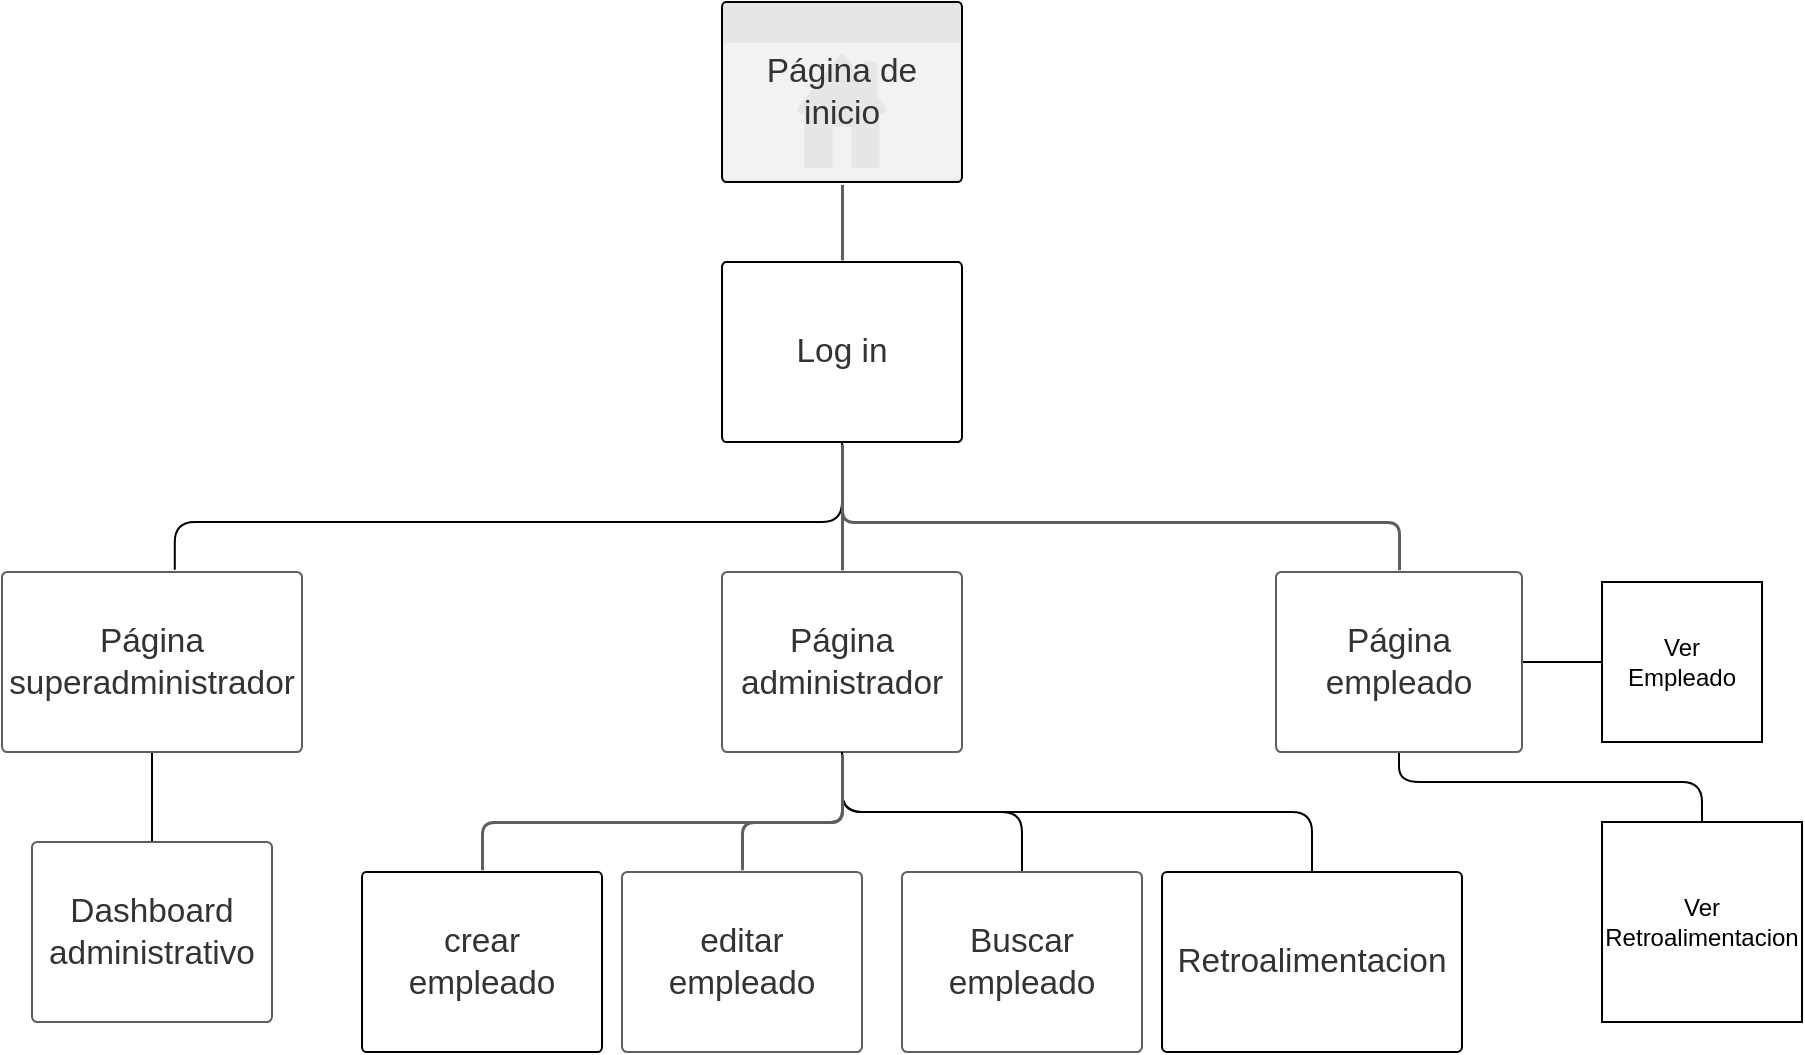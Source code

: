<mxfile version="15.4.1" type="github">
  <diagram id="prtHgNgQTEPvFCAcTncT" name="Mapa_navegabilidad">
    <mxGraphModel dx="1483" dy="781" grid="1" gridSize="10" guides="1" tooltips="1" connect="1" arrows="1" fold="1" page="1" pageScale="1" pageWidth="827" pageHeight="1169" math="0" shadow="0">
      <root>
        <mxCell id="0" />
        <mxCell id="1" parent="0" />
        <mxCell id="Lz6ceOsx05mpx3qVSabF-19" style="edgeStyle=orthogonalEdgeStyle;rounded=1;orthogonalLoop=1;jettySize=auto;html=1;entryX=0.576;entryY=-0.013;entryDx=0;entryDy=0;entryPerimeter=0;endArrow=none;endFill=0;" edge="1" parent="1" source="Lz6ceOsx05mpx3qVSabF-1" target="Lz6ceOsx05mpx3qVSabF-2">
          <mxGeometry relative="1" as="geometry">
            <Array as="points">
              <mxPoint x="430" y="280" />
              <mxPoint x="96" y="280" />
            </Array>
          </mxGeometry>
        </mxCell>
        <UserObject label="Log in" lucidchartObjectId="zCIeo~BGMiuJ" id="Lz6ceOsx05mpx3qVSabF-1">
          <mxCell style="html=1;overflow=block;blockSpacing=1;whiteSpace=wrap;shape=mxgraph.sitemap.sitemap;strokeColor=#000000;fillColor=none;whiteSpace=wrap;fontSize=16.7;fontColor=#333333;align=center;spacing=3.8;strokeOpacity=100;rounded=1;absoluteArcSize=1;arcSize=9;strokeWidth=1;" vertex="1" parent="1">
            <mxGeometry x="370" y="150" width="120" height="90" as="geometry" />
          </mxCell>
        </UserObject>
        <mxCell id="Lz6ceOsx05mpx3qVSabF-20" style="edgeStyle=orthogonalEdgeStyle;rounded=0;orthogonalLoop=1;jettySize=auto;html=1;entryX=0.5;entryY=0;entryDx=0;entryDy=0;endArrow=none;endFill=0;" edge="1" parent="1" source="Lz6ceOsx05mpx3qVSabF-2" target="Lz6ceOsx05mpx3qVSabF-15">
          <mxGeometry relative="1" as="geometry" />
        </mxCell>
        <mxCell id="Lz6ceOsx05mpx3qVSabF-2" value="Página superadministrador" style="html=1;overflow=block;blockSpacing=1;whiteSpace=wrap;rounded=1;arcSize=3;strokeColor=#5e5e5e;strokeOpacity=100;strokeWidth=1;whiteSpace=wrap;fontSize=16.7;fontColor=#333333;align=center;spacing=3.8;whiteSpace=wrap;" vertex="1" parent="1">
          <mxGeometry x="10" y="305" width="150" height="90" as="geometry" />
        </mxCell>
        <mxCell id="Lz6ceOsx05mpx3qVSabF-21" style="edgeStyle=orthogonalEdgeStyle;rounded=1;orthogonalLoop=1;jettySize=auto;html=1;entryX=0.5;entryY=0;entryDx=0;entryDy=0;endArrow=none;endFill=0;" edge="1" parent="1" source="Lz6ceOsx05mpx3qVSabF-3" target="Lz6ceOsx05mpx3qVSabF-11">
          <mxGeometry relative="1" as="geometry" />
        </mxCell>
        <mxCell id="Lz6ceOsx05mpx3qVSabF-3" value="Página administrador" style="html=1;overflow=block;blockSpacing=1;whiteSpace=wrap;rounded=1;arcSize=3;strokeColor=#5e5e5e;strokeOpacity=100;strokeWidth=1;whiteSpace=wrap;fontSize=16.7;fontColor=#333333;align=center;spacing=3.8;whiteSpace=wrap;" vertex="1" parent="1">
          <mxGeometry x="370" y="305" width="120" height="90" as="geometry" />
        </mxCell>
        <UserObject label="" lucidchartObjectId="zCIemD5Ue1uN" id="Lz6ceOsx05mpx3qVSabF-4">
          <mxCell style="html=1;jettySize=18;whiteSpace=wrap;fontSize=13;strokeColor=#5E5E5E;strokeWidth=1.5;rounded=1;arcSize=12;edgeStyle=orthogonalEdgeStyle;startArrow=none;;endArrow=none;;exitX=0.5;exitY=1.013;exitPerimeter=0;entryX=0.5;entryY=-0.012;entryPerimeter=0;" edge="1" parent="1" source="Lz6ceOsx05mpx3qVSabF-1" target="Lz6ceOsx05mpx3qVSabF-3">
            <mxGeometry width="100" height="100" relative="1" as="geometry">
              <Array as="points" />
            </mxGeometry>
          </mxCell>
        </UserObject>
        <mxCell id="Lz6ceOsx05mpx3qVSabF-16" style="edgeStyle=orthogonalEdgeStyle;rounded=1;orthogonalLoop=1;jettySize=auto;html=1;entryX=0.5;entryY=0;entryDx=0;entryDy=0;entryPerimeter=0;endArrow=none;endFill=0;exitX=0.5;exitY=1;exitDx=0;exitDy=0;" edge="1" parent="1" source="Lz6ceOsx05mpx3qVSabF-3" target="Lz6ceOsx05mpx3qVSabF-14">
          <mxGeometry relative="1" as="geometry" />
        </mxCell>
        <mxCell id="Lz6ceOsx05mpx3qVSabF-18" style="edgeStyle=orthogonalEdgeStyle;rounded=0;orthogonalLoop=1;jettySize=auto;html=1;entryX=0;entryY=0.5;entryDx=0;entryDy=0;endArrow=none;endFill=0;" edge="1" parent="1" source="Lz6ceOsx05mpx3qVSabF-5" target="Lz6ceOsx05mpx3qVSabF-17">
          <mxGeometry relative="1" as="geometry" />
        </mxCell>
        <mxCell id="Lz6ceOsx05mpx3qVSabF-23" style="edgeStyle=orthogonalEdgeStyle;rounded=1;orthogonalLoop=1;jettySize=auto;html=1;entryX=0.5;entryY=0;entryDx=0;entryDy=0;endArrow=none;endFill=0;" edge="1" parent="1" source="Lz6ceOsx05mpx3qVSabF-5" target="Lz6ceOsx05mpx3qVSabF-22">
          <mxGeometry relative="1" as="geometry">
            <Array as="points">
              <mxPoint x="709" y="410" />
              <mxPoint x="860" y="410" />
            </Array>
          </mxGeometry>
        </mxCell>
        <mxCell id="Lz6ceOsx05mpx3qVSabF-5" value="Página empleado" style="html=1;overflow=block;blockSpacing=1;whiteSpace=wrap;rounded=1;arcSize=3;strokeColor=#5e5e5e;strokeOpacity=100;strokeWidth=1;whiteSpace=wrap;fontSize=16.7;fontColor=#333333;align=center;spacing=3.8;whiteSpace=wrap;" vertex="1" parent="1">
          <mxGeometry x="647" y="305" width="123" height="90" as="geometry" />
        </mxCell>
        <UserObject label="" lucidchartObjectId="zCIegQiOHWow" id="Lz6ceOsx05mpx3qVSabF-6">
          <mxCell style="html=1;jettySize=18;whiteSpace=wrap;fontSize=13;strokeColor=#5E5E5E;strokeWidth=1.5;rounded=1;arcSize=12;edgeStyle=orthogonalEdgeStyle;startArrow=none;;endArrow=none;;exitX=0.5;exitY=1.013;exitPerimeter=0;entryX=0.5;entryY=-0.013;entryPerimeter=0;" edge="1" parent="1" source="Lz6ceOsx05mpx3qVSabF-1" target="Lz6ceOsx05mpx3qVSabF-5">
            <mxGeometry width="100" height="100" relative="1" as="geometry">
              <Array as="points">
                <mxPoint x="430" y="280" />
                <mxPoint x="709" y="280" />
              </Array>
            </mxGeometry>
          </mxCell>
        </UserObject>
        <UserObject label="" lucidchartObjectId="zCIerGAZHZ3q" id="Lz6ceOsx05mpx3qVSabF-7">
          <mxCell style="html=1;jettySize=18;whiteSpace=wrap;fontSize=13;strokeColor=#5E5E5E;strokeWidth=1.5;rounded=1;arcSize=12;edgeStyle=orthogonalEdgeStyle;startArrow=none;;endArrow=none;;exitX=0.5;exitY=1.013;exitPerimeter=0;entryX=0.5;entryY=-0.012;entryPerimeter=0;" edge="1" parent="1" source="Lz6ceOsx05mpx3qVSabF-3" target="Lz6ceOsx05mpx3qVSabF-8">
            <mxGeometry width="100" height="100" relative="1" as="geometry">
              <Array as="points">
                <mxPoint x="430" y="430" />
                <mxPoint x="250" y="430" />
              </Array>
            </mxGeometry>
          </mxCell>
        </UserObject>
        <UserObject label="crear empleado" lucidchartObjectId="zCIeUu~P4Kyo" id="Lz6ceOsx05mpx3qVSabF-8">
          <mxCell style="html=1;overflow=block;blockSpacing=1;whiteSpace=wrap;shape=mxgraph.sitemap.sitemap;strokeColor=#000000;fillColor=none;whiteSpace=wrap;fontSize=16.7;fontColor=#333333;align=center;spacing=3.8;strokeOpacity=100;rounded=1;absoluteArcSize=1;arcSize=9;strokeWidth=1;shadow=0;sketch=0;" vertex="1" parent="1">
            <mxGeometry x="190" y="455" width="120" height="90" as="geometry" />
          </mxCell>
        </UserObject>
        <mxCell id="Lz6ceOsx05mpx3qVSabF-9" value="editar empleado" style="html=1;overflow=block;blockSpacing=1;whiteSpace=wrap;rounded=1;arcSize=3;strokeColor=#5e5e5e;strokeOpacity=100;strokeWidth=1;whiteSpace=wrap;fontSize=16.7;fontColor=#333333;align=center;spacing=3.8;whiteSpace=wrap;" vertex="1" parent="1">
          <mxGeometry x="320" y="455" width="120" height="90" as="geometry" />
        </mxCell>
        <UserObject label="" lucidchartObjectId="zCIe_dY89ozb" id="Lz6ceOsx05mpx3qVSabF-10">
          <mxCell style="html=1;jettySize=18;whiteSpace=wrap;fontSize=13;strokeColor=#5E5E5E;strokeWidth=1.5;rounded=1;arcSize=12;edgeStyle=orthogonalEdgeStyle;startArrow=none;;endArrow=none;;exitX=0.5;exitY=1.013;exitPerimeter=0;entryX=0.5;entryY=-0.012;entryPerimeter=0;" edge="1" parent="1" source="Lz6ceOsx05mpx3qVSabF-3" target="Lz6ceOsx05mpx3qVSabF-9">
            <mxGeometry width="100" height="100" relative="1" as="geometry">
              <Array as="points">
                <mxPoint x="430" y="430" />
                <mxPoint x="380" y="430" />
              </Array>
            </mxGeometry>
          </mxCell>
        </UserObject>
        <mxCell id="Lz6ceOsx05mpx3qVSabF-11" value="Buscar empleado" style="html=1;overflow=block;blockSpacing=1;whiteSpace=wrap;rounded=1;arcSize=3;strokeColor=#5e5e5e;strokeOpacity=100;strokeWidth=1;whiteSpace=wrap;fontSize=16.7;fontColor=#333333;align=center;spacing=3.8;whiteSpace=wrap;" vertex="1" parent="1">
          <mxGeometry x="460" y="455" width="120" height="90" as="geometry" />
        </mxCell>
        <UserObject label="" lucidchartObjectId="zCIeAjfSBxGG" id="Lz6ceOsx05mpx3qVSabF-12">
          <mxCell style="html=1;jettySize=18;whiteSpace=wrap;fontSize=13;strokeColor=#5E5E5E;strokeWidth=1.5;rounded=1;arcSize=12;edgeStyle=orthogonalEdgeStyle;startArrow=none;;endArrow=none;;exitX=0.5;exitY=-0.012;exitPerimeter=0;entryX=0.5;entryY=1.013;entryPerimeter=0;" edge="1" parent="1" source="Lz6ceOsx05mpx3qVSabF-1" target="Lz6ceOsx05mpx3qVSabF-13">
            <mxGeometry width="100" height="100" relative="1" as="geometry">
              <Array as="points" />
            </mxGeometry>
          </mxCell>
        </UserObject>
        <UserObject label="Página de inicio" lucidchartObjectId="zCIea8bopKaq" id="Lz6ceOsx05mpx3qVSabF-13">
          <mxCell style="html=1;overflow=block;blockSpacing=1;whiteSpace=wrap;shape=mxgraph.sitemap.home;strokeColor=#000000;fillColor=#E6E6E6;whiteSpace=wrap;fontSize=16.7;fontColor=#333333;align=center;spacing=3.8;strokeOpacity=100;rounded=1;absoluteArcSize=1;arcSize=9;strokeWidth=1;" vertex="1" parent="1">
            <mxGeometry x="370" y="20" width="120" height="90" as="geometry" />
          </mxCell>
        </UserObject>
        <UserObject label="Retroalimentacion" lucidchartObjectId="zCIeyHm.1OL0" id="Lz6ceOsx05mpx3qVSabF-14">
          <mxCell style="html=1;overflow=block;blockSpacing=1;whiteSpace=wrap;shape=mxgraph.sitemap.sitemap;strokeColor=#000000;fillColor=none;whiteSpace=wrap;fontSize=16.7;fontColor=#333333;align=center;spacing=3.8;strokeOpacity=100;rounded=1;absoluteArcSize=1;arcSize=9;strokeWidth=1;" vertex="1" parent="1">
            <mxGeometry x="590" y="455" width="150" height="90" as="geometry" />
          </mxCell>
        </UserObject>
        <mxCell id="Lz6ceOsx05mpx3qVSabF-15" value="Dashboard administrativo" style="html=1;overflow=block;blockSpacing=1;whiteSpace=wrap;rounded=1;arcSize=3;strokeColor=#5e5e5e;strokeOpacity=100;strokeWidth=1;whiteSpace=wrap;fontSize=16.7;fontColor=#333333;align=center;spacing=3.8;whiteSpace=wrap;" vertex="1" parent="1">
          <mxGeometry x="25" y="440" width="120" height="90" as="geometry" />
        </mxCell>
        <mxCell id="Lz6ceOsx05mpx3qVSabF-17" value="Ver &lt;br&gt;Empleado" style="whiteSpace=wrap;html=1;aspect=fixed;" vertex="1" parent="1">
          <mxGeometry x="810" y="310" width="80" height="80" as="geometry" />
        </mxCell>
        <mxCell id="Lz6ceOsx05mpx3qVSabF-22" value="Ver Retroalimentacion" style="whiteSpace=wrap;html=1;aspect=fixed;strokeWidth=1;" vertex="1" parent="1">
          <mxGeometry x="810" y="430" width="100" height="100" as="geometry" />
        </mxCell>
      </root>
    </mxGraphModel>
  </diagram>
</mxfile>
